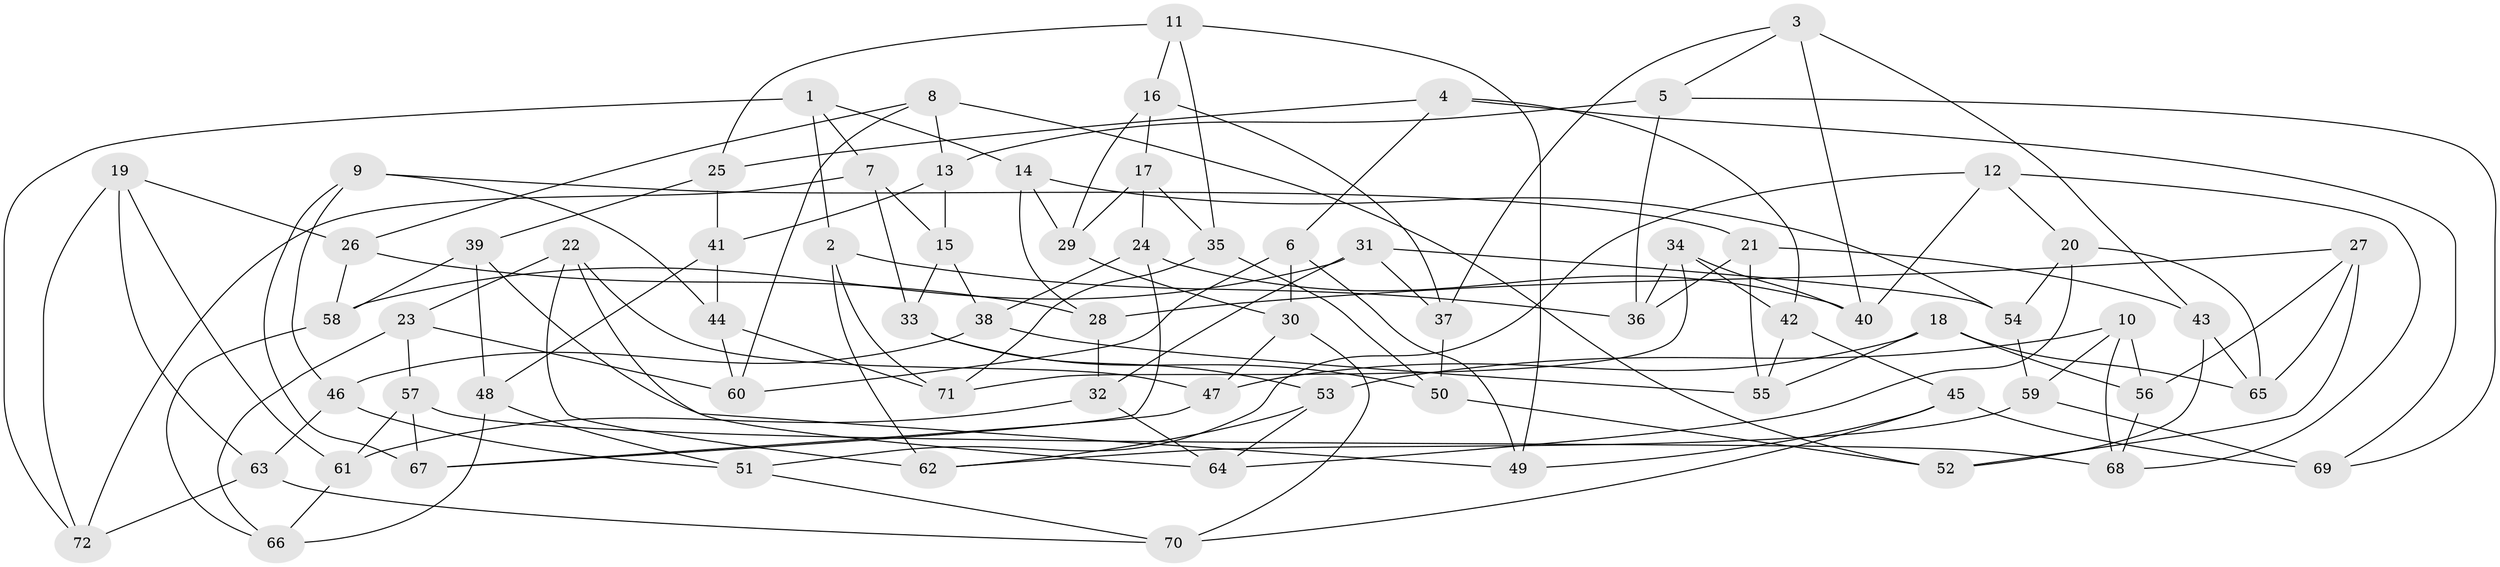 // coarse degree distribution, {4: 0.4090909090909091, 6: 0.25, 3: 0.022727272727272728, 2: 0.022727272727272728, 5: 0.29545454545454547}
// Generated by graph-tools (version 1.1) at 2025/38/03/04/25 23:38:13]
// undirected, 72 vertices, 144 edges
graph export_dot {
  node [color=gray90,style=filled];
  1;
  2;
  3;
  4;
  5;
  6;
  7;
  8;
  9;
  10;
  11;
  12;
  13;
  14;
  15;
  16;
  17;
  18;
  19;
  20;
  21;
  22;
  23;
  24;
  25;
  26;
  27;
  28;
  29;
  30;
  31;
  32;
  33;
  34;
  35;
  36;
  37;
  38;
  39;
  40;
  41;
  42;
  43;
  44;
  45;
  46;
  47;
  48;
  49;
  50;
  51;
  52;
  53;
  54;
  55;
  56;
  57;
  58;
  59;
  60;
  61;
  62;
  63;
  64;
  65;
  66;
  67;
  68;
  69;
  70;
  71;
  72;
  1 -- 7;
  1 -- 14;
  1 -- 2;
  1 -- 72;
  2 -- 36;
  2 -- 71;
  2 -- 62;
  3 -- 5;
  3 -- 37;
  3 -- 43;
  3 -- 40;
  4 -- 42;
  4 -- 6;
  4 -- 25;
  4 -- 69;
  5 -- 36;
  5 -- 13;
  5 -- 69;
  6 -- 60;
  6 -- 30;
  6 -- 49;
  7 -- 72;
  7 -- 33;
  7 -- 15;
  8 -- 26;
  8 -- 13;
  8 -- 60;
  8 -- 52;
  9 -- 67;
  9 -- 44;
  9 -- 46;
  9 -- 21;
  10 -- 59;
  10 -- 68;
  10 -- 56;
  10 -- 53;
  11 -- 49;
  11 -- 35;
  11 -- 25;
  11 -- 16;
  12 -- 51;
  12 -- 68;
  12 -- 20;
  12 -- 40;
  13 -- 15;
  13 -- 41;
  14 -- 29;
  14 -- 28;
  14 -- 54;
  15 -- 38;
  15 -- 33;
  16 -- 17;
  16 -- 37;
  16 -- 29;
  17 -- 35;
  17 -- 24;
  17 -- 29;
  18 -- 65;
  18 -- 47;
  18 -- 56;
  18 -- 55;
  19 -- 26;
  19 -- 72;
  19 -- 63;
  19 -- 61;
  20 -- 64;
  20 -- 54;
  20 -- 65;
  21 -- 43;
  21 -- 55;
  21 -- 36;
  22 -- 64;
  22 -- 62;
  22 -- 23;
  22 -- 47;
  23 -- 57;
  23 -- 60;
  23 -- 66;
  24 -- 67;
  24 -- 40;
  24 -- 38;
  25 -- 39;
  25 -- 41;
  26 -- 28;
  26 -- 58;
  27 -- 65;
  27 -- 52;
  27 -- 28;
  27 -- 56;
  28 -- 32;
  29 -- 30;
  30 -- 47;
  30 -- 70;
  31 -- 58;
  31 -- 32;
  31 -- 37;
  31 -- 54;
  32 -- 61;
  32 -- 64;
  33 -- 50;
  33 -- 53;
  34 -- 36;
  34 -- 40;
  34 -- 71;
  34 -- 42;
  35 -- 71;
  35 -- 50;
  37 -- 50;
  38 -- 55;
  38 -- 46;
  39 -- 48;
  39 -- 49;
  39 -- 58;
  41 -- 44;
  41 -- 48;
  42 -- 55;
  42 -- 45;
  43 -- 65;
  43 -- 52;
  44 -- 60;
  44 -- 71;
  45 -- 49;
  45 -- 69;
  45 -- 70;
  46 -- 63;
  46 -- 51;
  47 -- 67;
  48 -- 51;
  48 -- 66;
  50 -- 52;
  51 -- 70;
  53 -- 62;
  53 -- 64;
  54 -- 59;
  56 -- 68;
  57 -- 67;
  57 -- 68;
  57 -- 61;
  58 -- 66;
  59 -- 62;
  59 -- 69;
  61 -- 66;
  63 -- 72;
  63 -- 70;
}
